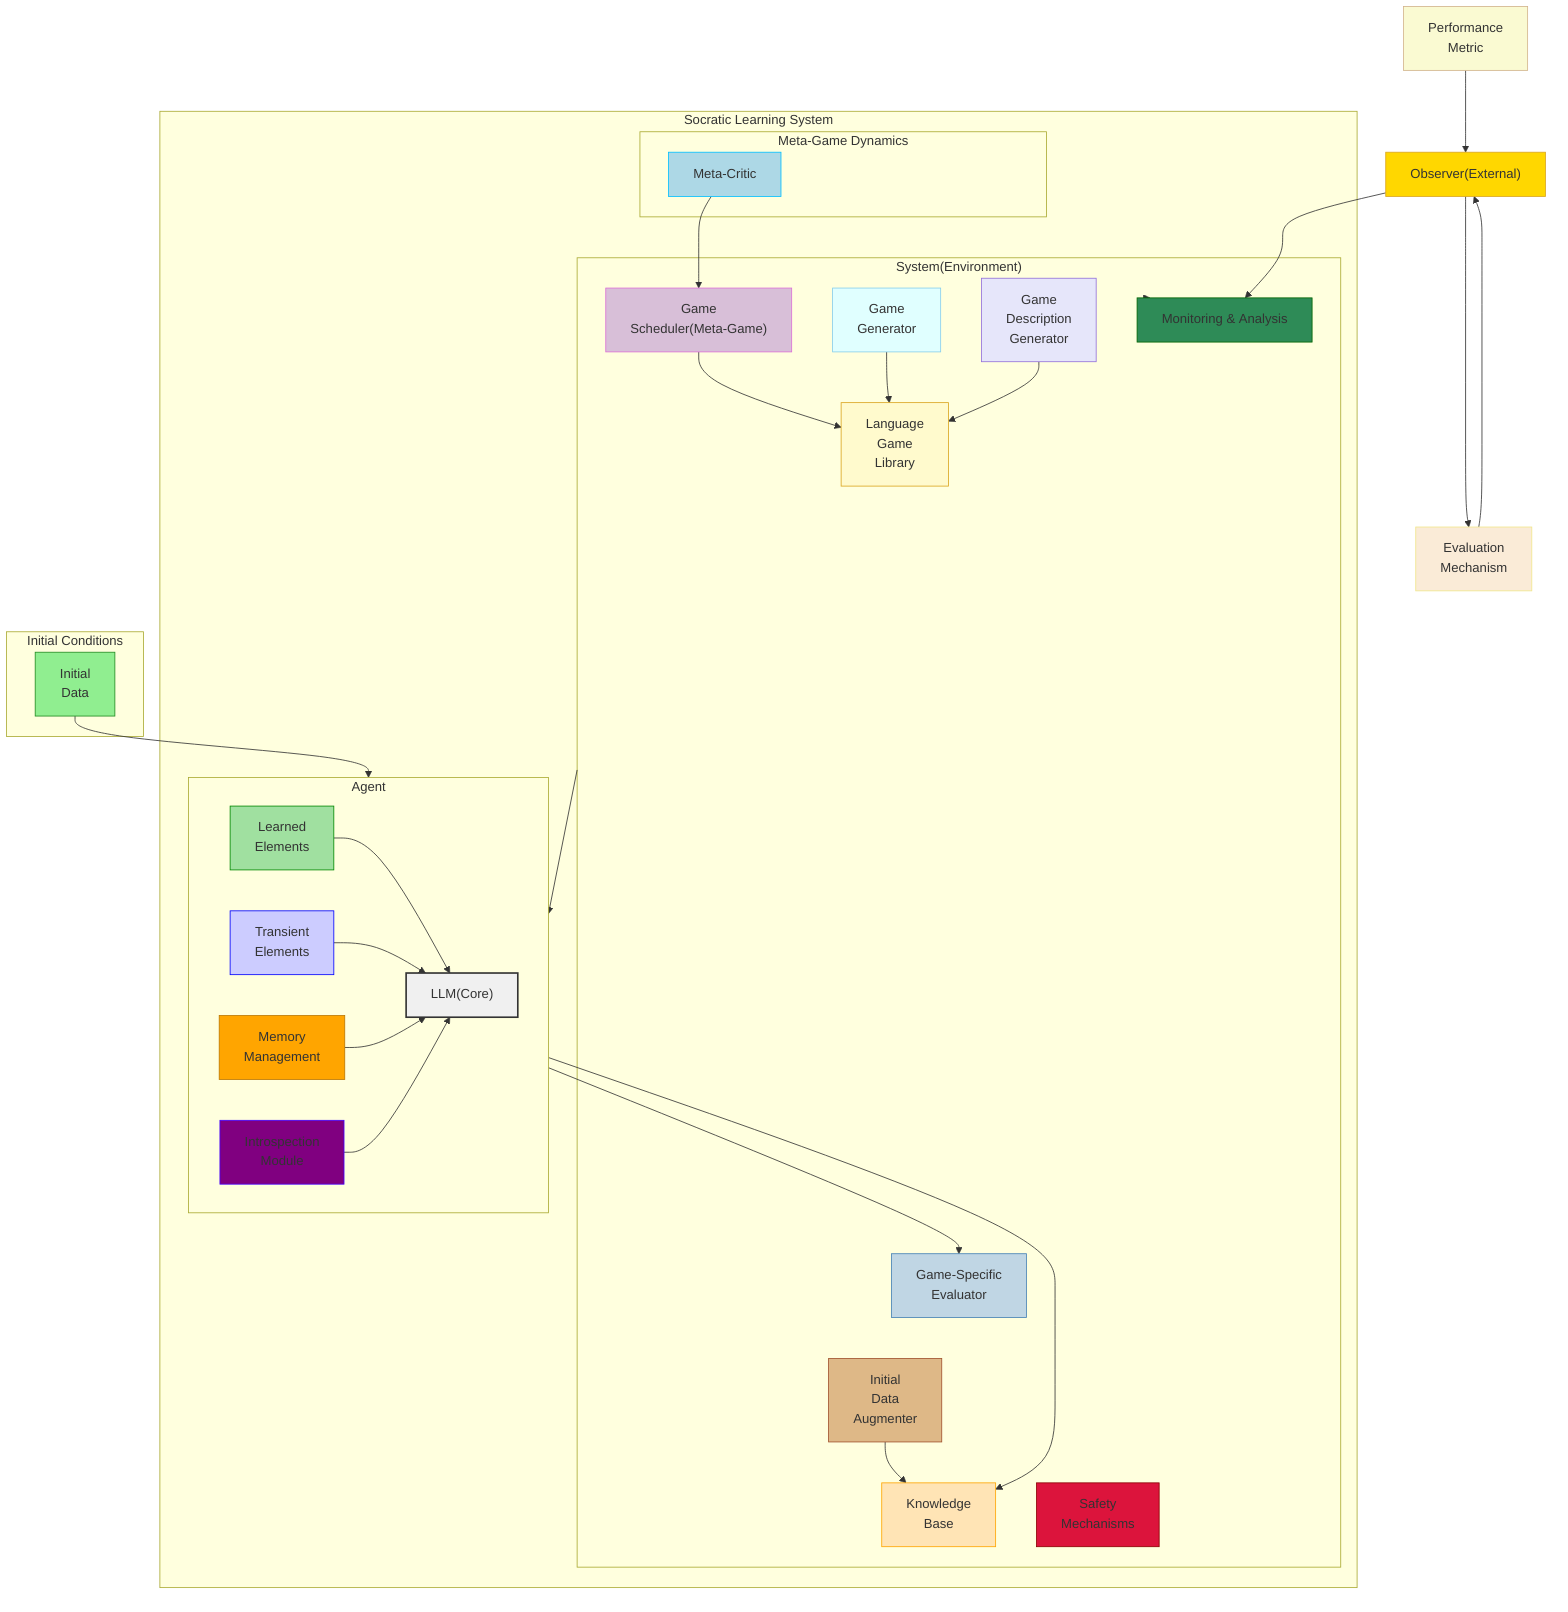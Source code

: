 graph TD
    subgraph SocraticLearning["Socratic&nbsp;Learning&nbsp;System"]
        subgraph Agent["Agent"]
            LLM["LLM(Core)"]
            LearnedElements["Learned<br>Elements"] --> LLM
            TransientElements["Transient<br>Elements"] --> LLM
            Memory["Memory<br>Management"] --> LLM
            Introspection["Introspection<br>Module"] --> LLM
            style LLM fill:#f0f0f0,stroke:#333,stroke-width:2px
            style LearnedElements fill:#a0e0a0,stroke:#080
            style TransientElements fill:#ccf,stroke:#00f
            style Memory fill:#ffa500,stroke:#b70
            style Introspection fill:#800080,stroke:#40f
        end

        subgraph System["System(Environment)"]
            GameLibrary["Language<br>Game<br>Library"]
            GameScheduler["Game<br>Scheduler(Meta-Game)"] --> GameLibrary
            GameGenerator["Game<br>Generator"] --> GameLibrary
            GameDescriptions["Game<br>Description<br>Generator"] --> GameLibrary
            Evaluator["Game-Specific<br>Evaluator"]
            KnowledgeBase["Knowledge<br>Base"]
            DataAugmenter["Initial<br>Data<br>Augmenter"] --> KnowledgeBase
            SafetyModule["Safety<br>Mechanisms"]
            Monitor["Monitoring & Analysis"]
            style GameLibrary fill:#fffacd,stroke:#daa520
            style GameScheduler fill:#d8bfd8,stroke:#da70d6
            style GameGenerator fill:#e0ffff,stroke:#87ceeb
            style GameDescriptions fill:#e6e6fa,stroke:#9370db
            style Evaluator fill:#c0d6e4,stroke:#4682b4
            style KnowledgeBase fill:#ffe4b5,stroke:#ffa500
            style DataAugmenter fill:#deb887,stroke:#a0522d
            style SafetyModule fill:#dc143c,stroke:#8b0000
            style Monitor fill:#2e8b57,stroke:#006400            
        end

         System ----> Agent

         Agent --> Evaluator

         Agent ----> KnowledgeBase
        subgraph Meta["Meta#8209;Game&nbsp;Dynamics"]
            MetaCritic["Meta-Critic"] --> GameScheduler
             style MetaCritic fill:#add8e6,stroke:#00bfff

        end


    end

    Observer["Observer(External)"]
    PerformanceMetric["Performance<br>Metric"] --> Observer
    EvaluationMechanism["Evaluation<br>Mechanism"] --> Observer
     style Observer fill:#FFD700,stroke:#DAA520
     style PerformanceMetric fill:#FAFAD2,stroke:#D2B48C
     style EvaluationMechanism fill:#FAEBD7,stroke:#F0E68C




    Observer ----> EvaluationMechanism
    SocraticLearning --> Monitor
     Observer --> Monitor



    subgraph Bootstrapping["Initial&nbsp;Conditions"]
        InitialData["Initial<br>Data"] --> Agent
         style InitialData fill:#90ee90,stroke:#228b22
    end